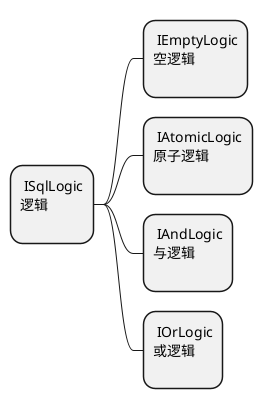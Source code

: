 ﻿@startmindmap sql逻辑

*: ISqlLogic
逻辑
;

**: IEmptyLogic
空逻辑
;

**: IAtomicLogic
原子逻辑
;

**: IAndLogic
与逻辑
;

**: IOrLogic
或逻辑
;


@endmindmap